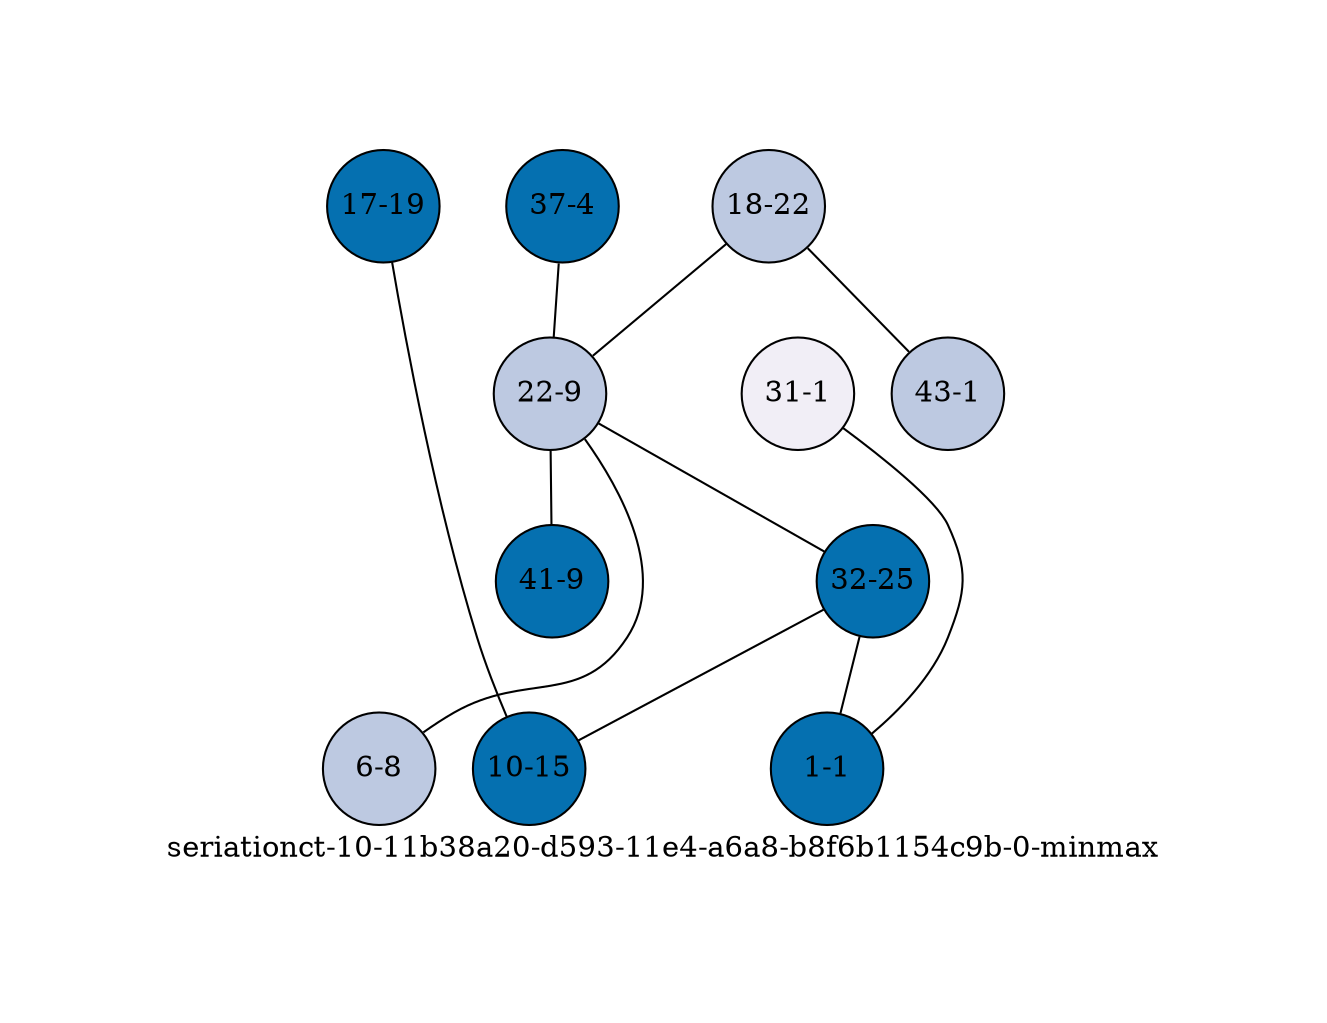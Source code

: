 strict graph "seriationct-10-11b38a20-d593-11e4-a6a8-b8f6b1154c9b-0-minmax" {
labelloc=b;
ratio=auto;
pad="1.0";
label="seriationct-10-11b38a20-d593-11e4-a6a8-b8f6b1154c9b-0-minmax";
node [width="0.75", style=filled, fixedsize=true, height="0.75", shape=circle, label=""];
0 [xCoordinate="4.0", appears_in_slice=1, yCoordinate="37.0", colorscheme=pubu4, short_label="37-4", label="37-4", fillcolor=4, id=8, size="275.397241817"];
1 [xCoordinate="1.0", appears_in_slice=4, yCoordinate="31.0", colorscheme=pubu4, short_label="31-1", label="31-1", fillcolor=1, id=1, size="592.038753614"];
2 [xCoordinate="22.0", appears_in_slice=3, yCoordinate="18.0", colorscheme=pubu4, short_label="18-22", label="18-22", fillcolor=2, id=2, size="488.577745821"];
3 [xCoordinate="19.0", appears_in_slice=1, yCoordinate="17.0", colorscheme=pubu4, short_label="17-19", label="17-19", fillcolor=4, id=3, size="275.397241817"];
4 [xCoordinate="9.0", appears_in_slice=3, yCoordinate="22.0", colorscheme=pubu4, short_label="22-9", label="22-9", fillcolor=2, id=4, size="1080.61649944"];
5 [xCoordinate="25.0", appears_in_slice=1, yCoordinate="32.0", colorscheme=pubu4, short_label="32-25", label="32-25", fillcolor=4, id=5, size="392.586546787"];
6 [xCoordinate="8.0", appears_in_slice=3, yCoordinate="6.0", colorscheme=pubu4, short_label="6-8", label="6-8", fillcolor=2, id=6, size="488.577745821"];
7 [xCoordinate="15.0", appears_in_slice=1, yCoordinate="10.0", colorscheme=pubu4, short_label="10-15", label="10-15", fillcolor=4, id=7, size="275.397241817"];
8 [xCoordinate="1.0", appears_in_slice=3, yCoordinate="43.0", colorscheme=pubu4, short_label="43-1", label="43-1", fillcolor=2, id=0, size="1080.61649944"];
9 [xCoordinate="9.0", appears_in_slice=1, yCoordinate="41.0", colorscheme=pubu4, short_label="41-9", label="41-9", fillcolor=4, id=9, size="275.397241817"];
10 [xCoordinate="1.0", appears_in_slice=1, yCoordinate="1.0", colorscheme=pubu4, short_label="1-1", label="1-1", fillcolor=4, id=10, size="275.397241817"];
0 -- 4  [inverseweight="2.05510728239", weight="0.486592602036"];
1 -- 10  [inverseweight="4.67986676279", weight="0.213681297073"];
2 -- 8  [inverseweight="9.08197017977", weight="0.110108267282"];
2 -- 4  [inverseweight="6.69008159918", weight="0.149475007917"];
3 -- 7  [inverseweight="8.23043568913", weight="0.121500250749"];
4 -- 9  [inverseweight="2.70985552745", weight="0.369023363006"];
4 -- 5  [inverseweight="4.09655772497", weight="0.244107386527"];
4 -- 6  [inverseweight="8.99303054223", weight="0.111197220481"];
5 -- 10  [inverseweight="4.04758805172", weight="0.247060715473"];
5 -- 7  [inverseweight="4.57314913452", weight="0.218667699343"];
}
